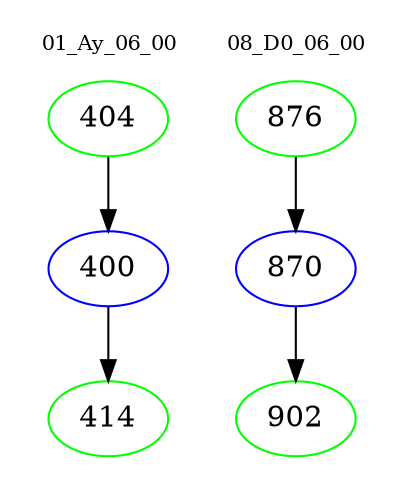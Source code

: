digraph{
subgraph cluster_0 {
color = white
label = "01_Ay_06_00";
fontsize=10;
T0_404 [label="404", color="green"]
T0_404 -> T0_400 [color="black"]
T0_400 [label="400", color="blue"]
T0_400 -> T0_414 [color="black"]
T0_414 [label="414", color="green"]
}
subgraph cluster_1 {
color = white
label = "08_D0_06_00";
fontsize=10;
T1_876 [label="876", color="green"]
T1_876 -> T1_870 [color="black"]
T1_870 [label="870", color="blue"]
T1_870 -> T1_902 [color="black"]
T1_902 [label="902", color="green"]
}
}
